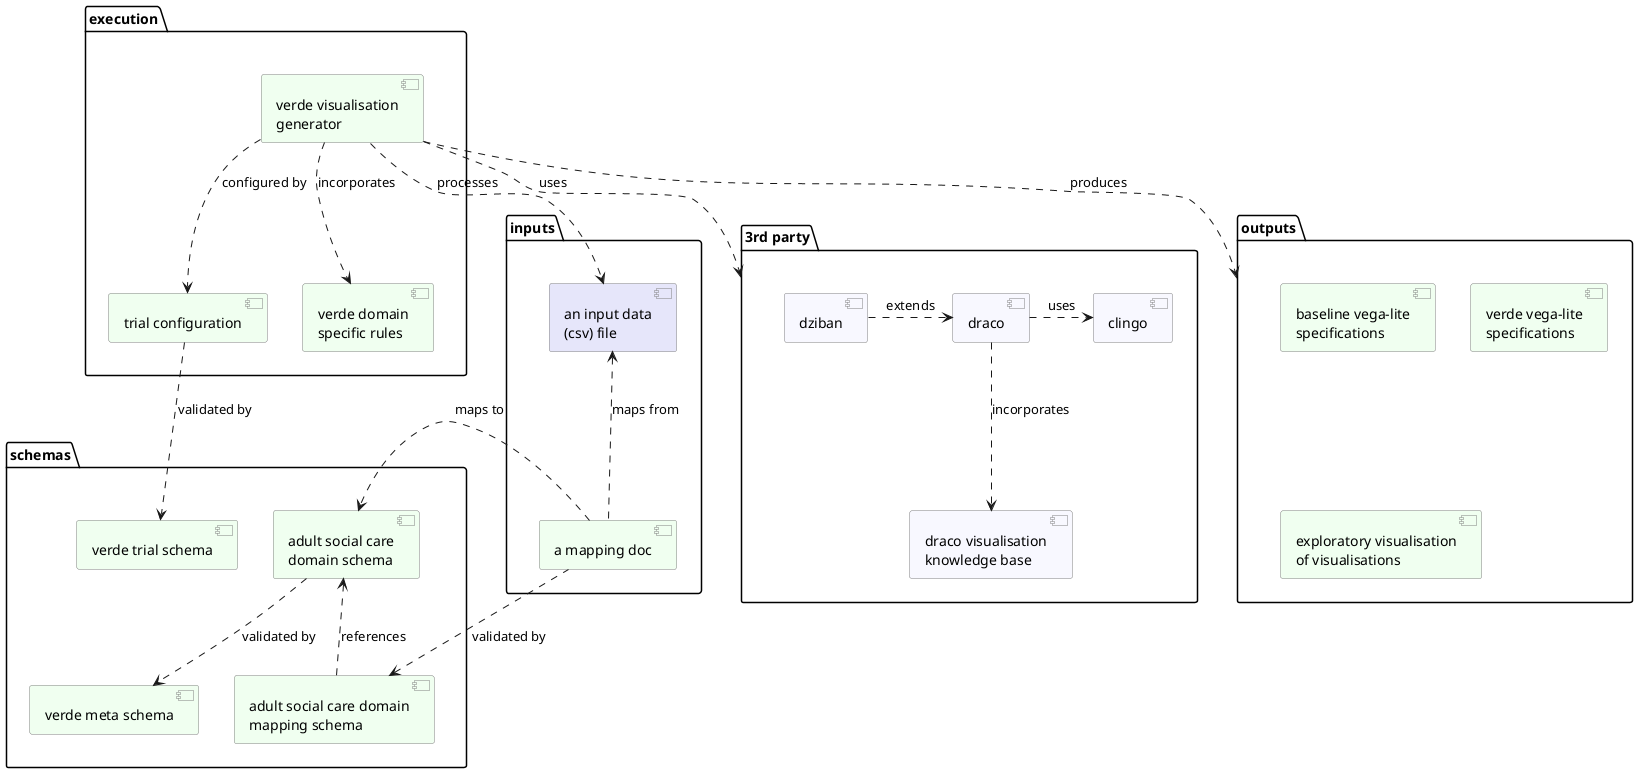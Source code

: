@startuml

skinparam shadowing false
skinparam ComponentBorderColor gray

package "schemas" as schemas{
    component [verde trial schema] as trial_schema [[https://github.com/trubens71/verde/blob/master/schemas/verde_trial_schema.json]] #honeydew
    component [verde meta schema] as meta_schema [[https://github.com/trubens71/verde/blob/master/schemas/verde_meta_schema.json]] #honeydew
    component [adult social care\ndomain schema] as asc_domain_schema [[https://github.com/trubens71/verde/blob/master/schemas/verde_asc_domain_schema.json]] #honeydew
    component [adult social care domain\nmapping schema] as asc_mapping_schema [[https://github.com/trubens71/verde/blob/master/schemas/verde_asc_domain_mapping_schema.json]] #honeydew
}

package "inputs" as inputs {
    component [an input data\n(csv) file] as input_data [[https://github.com/trubens71/verde/blob/master/asc_data/processed/set_01/AFR_T41_region_tidy.csv]] #Lavender
    component [a mapping doc] as mapping_doc [[https://github.com/trubens71/verde/blob/master/asc_data/processed/set_01/AFR_T41_region_tidy_mapping.json]] #honeydew
}

package "outputs" as outputs {
    component [baseline vega-lite\nspecifications] as baseline_specs [[https://trubens71.github.io/verde/laboratory/trial_02_ut/regression/vegalite/trial_02_ut.exp_01_view_all_vl.html]] #honeydew
    component [verde vega-lite\nspecifications] as verde_baseline_specs [[https://trubens71.github.io/verde/laboratory/trial_02_ut/regression/vegalite/trial_02_ut.exp_01_view_all_vl.html]] #honeydew
    component [exploratory visualisation\nof visualisations] as exploratory_vis [[https://trubens71.github.io/verde/laboratory/trial_03_ut/regression/vegalite/trial_03_ut.exp_01_view_compare.html]] #honeydew
}

package "execution" as execution {
    component [trial configuration] as trial_config [[https://github.com/trubens71/verde/blob/master/laboratory/example/trial.yaml]] #honeydew
    component [verde visualisation\ngenerator] as verde [[https://github.com/trubens71/verde/tree/master/src]] #honeydew
    component [verde domain\nspecific rules] as verde_rules [[https://github.com/trubens71/verde/tree/master/asp/verde_rule_templates]] #honeydew
}

package "3rd party" as third_party {
    component [draco] as draco [[https://github.com/uwdata/draco]] #ghostwhite
    component [clingo] as clingo [[https://github.com/potassco/clingo]] #ghostwhite
    component [draco visualisation\nknowledge base] as draco_kb [[https://github.com/trubens71/verde/tree/master/asp/draco_base]] #GhostWhite
    component [dziban] as dziban [[https://github.com/uwdata/dziban]] #ghostwhite
}

inputs .[hidden]d.> execution
inputs .[hidden]r.> schemas
execution .[hidden]r.> third_party
execution .[hidden]d.> outputs

asc_domain_schema .down.> meta_schema : validated by
trial_config .down.> trial_schema : validated by
mapping_doc .left.> asc_mapping_schema : validated by
asc_mapping_schema .up.> asc_domain_schema : references
mapping_doc ..> asc_domain_schema : maps to
mapping_doc .up.> input_data : maps from

verde ..> trial_config : configured by
verde ..> verde_rules : incorporates
verde ..> third_party : uses
verde ..> input_data : processes
verde ..> outputs : produces

draco .r.> clingo : uses
draco .d.> draco_kb : incorporates
dziban .r.> draco : extends

@enduml
